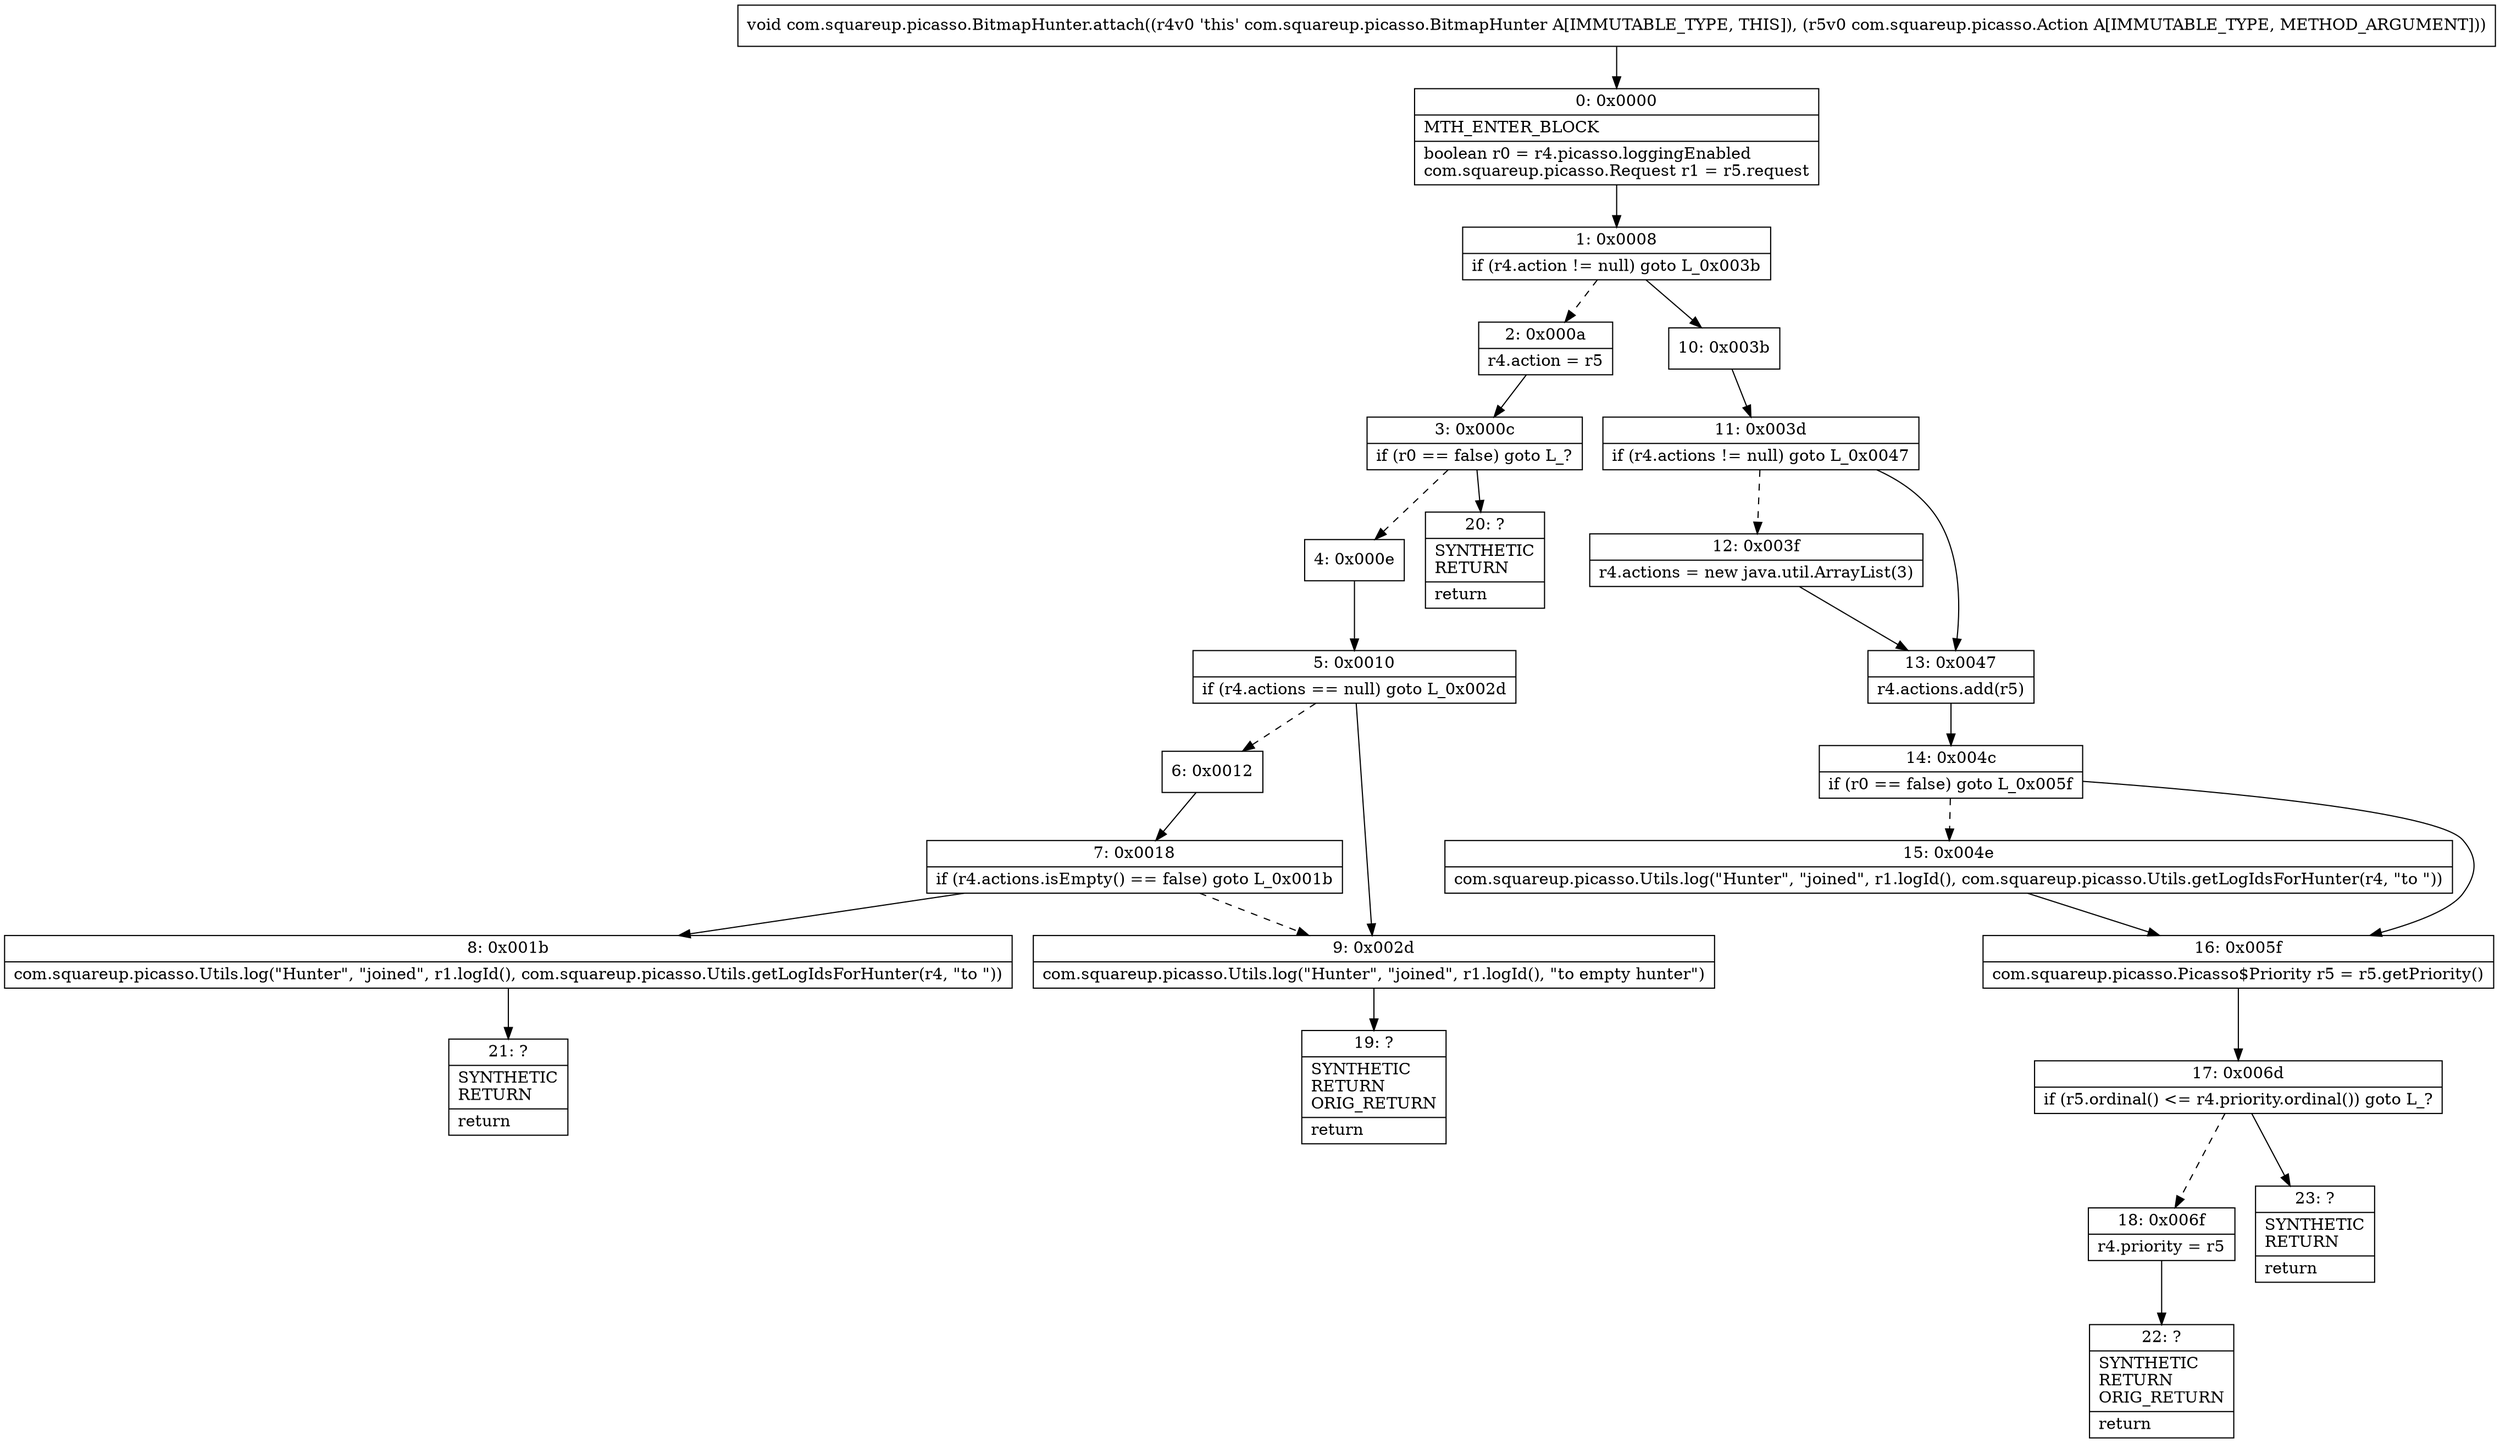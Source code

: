digraph "CFG forcom.squareup.picasso.BitmapHunter.attach(Lcom\/squareup\/picasso\/Action;)V" {
Node_0 [shape=record,label="{0\:\ 0x0000|MTH_ENTER_BLOCK\l|boolean r0 = r4.picasso.loggingEnabled\lcom.squareup.picasso.Request r1 = r5.request\l}"];
Node_1 [shape=record,label="{1\:\ 0x0008|if (r4.action != null) goto L_0x003b\l}"];
Node_2 [shape=record,label="{2\:\ 0x000a|r4.action = r5\l}"];
Node_3 [shape=record,label="{3\:\ 0x000c|if (r0 == false) goto L_?\l}"];
Node_4 [shape=record,label="{4\:\ 0x000e}"];
Node_5 [shape=record,label="{5\:\ 0x0010|if (r4.actions == null) goto L_0x002d\l}"];
Node_6 [shape=record,label="{6\:\ 0x0012}"];
Node_7 [shape=record,label="{7\:\ 0x0018|if (r4.actions.isEmpty() == false) goto L_0x001b\l}"];
Node_8 [shape=record,label="{8\:\ 0x001b|com.squareup.picasso.Utils.log(\"Hunter\", \"joined\", r1.logId(), com.squareup.picasso.Utils.getLogIdsForHunter(r4, \"to \"))\l}"];
Node_9 [shape=record,label="{9\:\ 0x002d|com.squareup.picasso.Utils.log(\"Hunter\", \"joined\", r1.logId(), \"to empty hunter\")\l}"];
Node_10 [shape=record,label="{10\:\ 0x003b}"];
Node_11 [shape=record,label="{11\:\ 0x003d|if (r4.actions != null) goto L_0x0047\l}"];
Node_12 [shape=record,label="{12\:\ 0x003f|r4.actions = new java.util.ArrayList(3)\l}"];
Node_13 [shape=record,label="{13\:\ 0x0047|r4.actions.add(r5)\l}"];
Node_14 [shape=record,label="{14\:\ 0x004c|if (r0 == false) goto L_0x005f\l}"];
Node_15 [shape=record,label="{15\:\ 0x004e|com.squareup.picasso.Utils.log(\"Hunter\", \"joined\", r1.logId(), com.squareup.picasso.Utils.getLogIdsForHunter(r4, \"to \"))\l}"];
Node_16 [shape=record,label="{16\:\ 0x005f|com.squareup.picasso.Picasso$Priority r5 = r5.getPriority()\l}"];
Node_17 [shape=record,label="{17\:\ 0x006d|if (r5.ordinal() \<= r4.priority.ordinal()) goto L_?\l}"];
Node_18 [shape=record,label="{18\:\ 0x006f|r4.priority = r5\l}"];
Node_19 [shape=record,label="{19\:\ ?|SYNTHETIC\lRETURN\lORIG_RETURN\l|return\l}"];
Node_20 [shape=record,label="{20\:\ ?|SYNTHETIC\lRETURN\l|return\l}"];
Node_21 [shape=record,label="{21\:\ ?|SYNTHETIC\lRETURN\l|return\l}"];
Node_22 [shape=record,label="{22\:\ ?|SYNTHETIC\lRETURN\lORIG_RETURN\l|return\l}"];
Node_23 [shape=record,label="{23\:\ ?|SYNTHETIC\lRETURN\l|return\l}"];
MethodNode[shape=record,label="{void com.squareup.picasso.BitmapHunter.attach((r4v0 'this' com.squareup.picasso.BitmapHunter A[IMMUTABLE_TYPE, THIS]), (r5v0 com.squareup.picasso.Action A[IMMUTABLE_TYPE, METHOD_ARGUMENT])) }"];
MethodNode -> Node_0;
Node_0 -> Node_1;
Node_1 -> Node_2[style=dashed];
Node_1 -> Node_10;
Node_2 -> Node_3;
Node_3 -> Node_4[style=dashed];
Node_3 -> Node_20;
Node_4 -> Node_5;
Node_5 -> Node_6[style=dashed];
Node_5 -> Node_9;
Node_6 -> Node_7;
Node_7 -> Node_8;
Node_7 -> Node_9[style=dashed];
Node_8 -> Node_21;
Node_9 -> Node_19;
Node_10 -> Node_11;
Node_11 -> Node_12[style=dashed];
Node_11 -> Node_13;
Node_12 -> Node_13;
Node_13 -> Node_14;
Node_14 -> Node_15[style=dashed];
Node_14 -> Node_16;
Node_15 -> Node_16;
Node_16 -> Node_17;
Node_17 -> Node_18[style=dashed];
Node_17 -> Node_23;
Node_18 -> Node_22;
}

